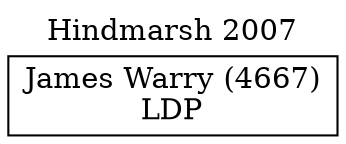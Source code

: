 // House preference flow
digraph "James Warry (4667)_Hindmarsh_2007" {
	graph [label="Hindmarsh 2007" labelloc=t mclimit=10]
	node [shape=box]
	"James Warry (4667)" [label="James Warry (4667)
LDP"]
}
